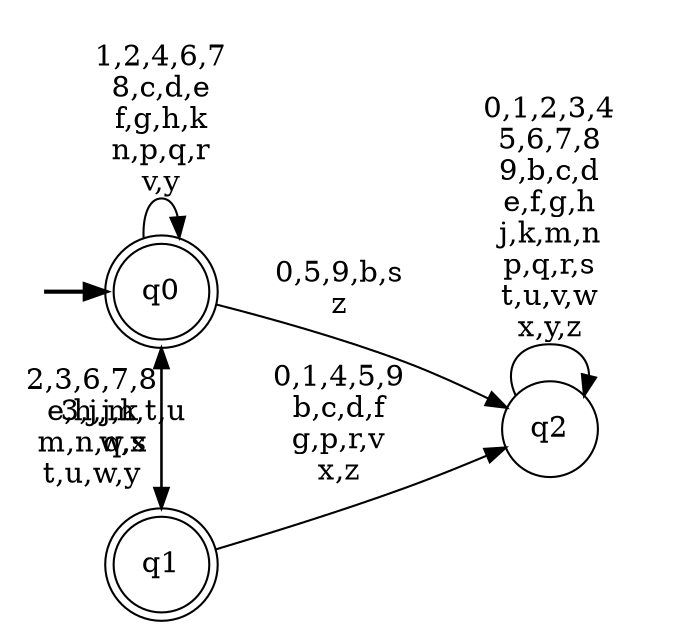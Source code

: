 digraph BlueStar {
__start0 [style = invis, shape = none, label = "", width = 0, height = 0];

rankdir=LR;
size="8,5";

s0 [style="rounded,filled", color="black", fillcolor="white" shape="doublecircle", label="q0"];
s1 [style="rounded,filled", color="black", fillcolor="white" shape="doublecircle", label="q1"];
s2 [style="filled", color="black", fillcolor="white" shape="circle", label="q2"];
subgraph cluster_main { 
	graph [pad=".75", ranksep="0.15", nodesep="0.15"];
	 style=invis; 
	__start0 -> s0 [penwidth=2];
}
s0 -> s0 [label="1,2,4,6,7\n8,c,d,e\nf,g,h,k\nn,p,q,r\nv,y"];
s0 -> s1 [label="3,j,m,t,u\nw,x"];
s0 -> s2 [label="0,5,9,b,s\nz"];
s1 -> s0 [label="2,3,6,7,8\ne,h,j,k\nm,n,q,s\nt,u,w,y"];
s1 -> s2 [label="0,1,4,5,9\nb,c,d,f\ng,p,r,v\nx,z"];
s2 -> s2 [label="0,1,2,3,4\n5,6,7,8\n9,b,c,d\ne,f,g,h\nj,k,m,n\np,q,r,s\nt,u,v,w\nx,y,z"];

}